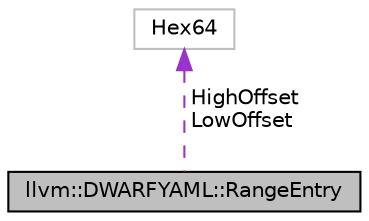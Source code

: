 digraph "llvm::DWARFYAML::RangeEntry"
{
 // LATEX_PDF_SIZE
  bgcolor="transparent";
  edge [fontname="Helvetica",fontsize="10",labelfontname="Helvetica",labelfontsize="10"];
  node [fontname="Helvetica",fontsize="10",shape=record];
  Node1 [label="llvm::DWARFYAML::RangeEntry",height=0.2,width=0.4,color="black", fillcolor="grey75", style="filled", fontcolor="black",tooltip="Class that describes a range list entry, or a base address selection entry within a range list in the..."];
  Node2 -> Node1 [dir="back",color="darkorchid3",fontsize="10",style="dashed",label=" HighOffset\nLowOffset" ,fontname="Helvetica"];
  Node2 [label="Hex64",height=0.2,width=0.4,color="grey75",tooltip=" "];
}
